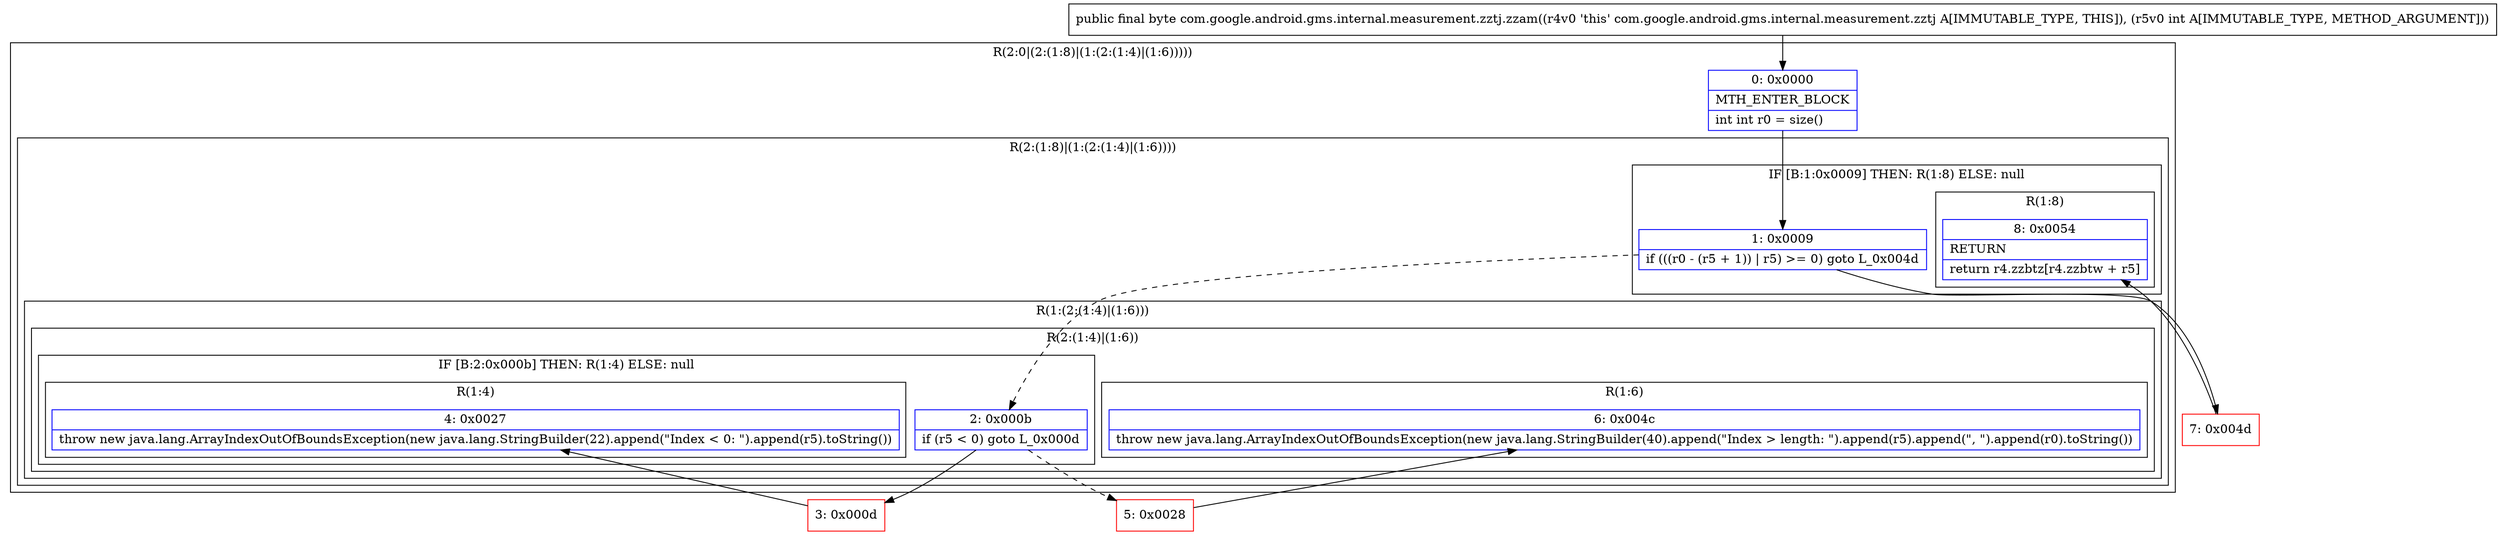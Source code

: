 digraph "CFG forcom.google.android.gms.internal.measurement.zztj.zzam(I)B" {
subgraph cluster_Region_1733345195 {
label = "R(2:0|(2:(1:8)|(1:(2:(1:4)|(1:6)))))";
node [shape=record,color=blue];
Node_0 [shape=record,label="{0\:\ 0x0000|MTH_ENTER_BLOCK\l|int int r0 = size()\l}"];
subgraph cluster_Region_260630194 {
label = "R(2:(1:8)|(1:(2:(1:4)|(1:6))))";
node [shape=record,color=blue];
subgraph cluster_IfRegion_826149492 {
label = "IF [B:1:0x0009] THEN: R(1:8) ELSE: null";
node [shape=record,color=blue];
Node_1 [shape=record,label="{1\:\ 0x0009|if (((r0 \- (r5 + 1)) \| r5) \>= 0) goto L_0x004d\l}"];
subgraph cluster_Region_613264414 {
label = "R(1:8)";
node [shape=record,color=blue];
Node_8 [shape=record,label="{8\:\ 0x0054|RETURN\l|return r4.zzbtz[r4.zzbtw + r5]\l}"];
}
}
subgraph cluster_Region_387925094 {
label = "R(1:(2:(1:4)|(1:6)))";
node [shape=record,color=blue];
subgraph cluster_Region_55097674 {
label = "R(2:(1:4)|(1:6))";
node [shape=record,color=blue];
subgraph cluster_IfRegion_1262314215 {
label = "IF [B:2:0x000b] THEN: R(1:4) ELSE: null";
node [shape=record,color=blue];
Node_2 [shape=record,label="{2\:\ 0x000b|if (r5 \< 0) goto L_0x000d\l}"];
subgraph cluster_Region_35248834 {
label = "R(1:4)";
node [shape=record,color=blue];
Node_4 [shape=record,label="{4\:\ 0x0027|throw new java.lang.ArrayIndexOutOfBoundsException(new java.lang.StringBuilder(22).append(\"Index \< 0: \").append(r5).toString())\l}"];
}
}
subgraph cluster_Region_815914619 {
label = "R(1:6)";
node [shape=record,color=blue];
Node_6 [shape=record,label="{6\:\ 0x004c|throw new java.lang.ArrayIndexOutOfBoundsException(new java.lang.StringBuilder(40).append(\"Index \> length: \").append(r5).append(\", \").append(r0).toString())\l}"];
}
}
}
}
}
Node_3 [shape=record,color=red,label="{3\:\ 0x000d}"];
Node_5 [shape=record,color=red,label="{5\:\ 0x0028}"];
Node_7 [shape=record,color=red,label="{7\:\ 0x004d}"];
MethodNode[shape=record,label="{public final byte com.google.android.gms.internal.measurement.zztj.zzam((r4v0 'this' com.google.android.gms.internal.measurement.zztj A[IMMUTABLE_TYPE, THIS]), (r5v0 int A[IMMUTABLE_TYPE, METHOD_ARGUMENT])) }"];
MethodNode -> Node_0;
Node_0 -> Node_1;
Node_1 -> Node_2[style=dashed];
Node_1 -> Node_7;
Node_2 -> Node_3;
Node_2 -> Node_5[style=dashed];
Node_3 -> Node_4;
Node_5 -> Node_6;
Node_7 -> Node_8;
}

